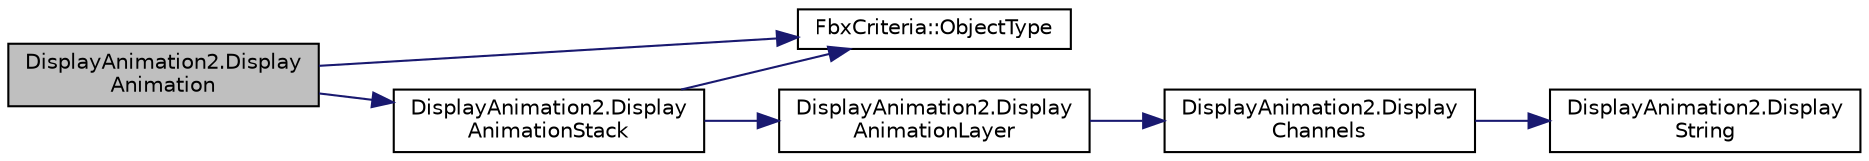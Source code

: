 digraph "DisplayAnimation2.DisplayAnimation"
{
  edge [fontname="Helvetica",fontsize="10",labelfontname="Helvetica",labelfontsize="10"];
  node [fontname="Helvetica",fontsize="10",shape=record];
  rankdir="LR";
  Node27 [label="DisplayAnimation2.Display\lAnimation",height=0.2,width=0.4,color="black", fillcolor="grey75", style="filled", fontcolor="black"];
  Node27 -> Node28 [color="midnightblue",fontsize="10",style="solid"];
  Node28 [label="FbxCriteria::ObjectType",height=0.2,width=0.4,color="black", fillcolor="white", style="filled",URL="$class_fbx_criteria.html#a760d66022a8febcd3fd0c5fbbb534023"];
  Node27 -> Node29 [color="midnightblue",fontsize="10",style="solid"];
  Node29 [label="DisplayAnimation2.Display\lAnimationStack",height=0.2,width=0.4,color="black", fillcolor="white", style="filled",URL="$namespace_display_animation2.html#ad815732d177f54a16c36204ce2999fdd"];
  Node29 -> Node28 [color="midnightblue",fontsize="10",style="solid"];
  Node29 -> Node30 [color="midnightblue",fontsize="10",style="solid"];
  Node30 [label="DisplayAnimation2.Display\lAnimationLayer",height=0.2,width=0.4,color="black", fillcolor="white", style="filled",URL="$namespace_display_animation2.html#a87bcefe9ae4144d32e93a4fa58ee269d"];
  Node30 -> Node31 [color="midnightblue",fontsize="10",style="solid"];
  Node31 [label="DisplayAnimation2.Display\lChannels",height=0.2,width=0.4,color="black", fillcolor="white", style="filled",URL="$namespace_display_animation2.html#a5d4a4f3638af7347010f27ba9d6a5320"];
  Node31 -> Node32 [color="midnightblue",fontsize="10",style="solid"];
  Node32 [label="DisplayAnimation2.Display\lString",height=0.2,width=0.4,color="black", fillcolor="white", style="filled",URL="$namespace_display_animation2.html#ad022ed8dee36f6dd02eaba9883652853"];
}
